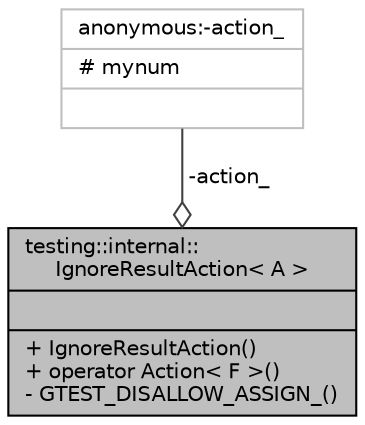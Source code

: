 digraph "testing::internal::IgnoreResultAction&lt; A &gt;"
{
  edge [fontname="Helvetica",fontsize="10",labelfontname="Helvetica",labelfontsize="10"];
  node [fontname="Helvetica",fontsize="10",shape=record];
  Node1 [label="{testing::internal::\lIgnoreResultAction\< A \>\n||+ IgnoreResultAction()\l+ operator Action\< F \>()\l- GTEST_DISALLOW_ASSIGN_()\l}",height=0.2,width=0.4,color="black", fillcolor="grey75", style="filled", fontcolor="black"];
  Node2 -> Node1 [color="grey25",fontsize="10",style="solid",label=" -action_" ,arrowhead="odiamond",fontname="Helvetica"];
  Node2 [label="{anonymous:-action_\n|# mynum\l|}",height=0.2,width=0.4,color="grey75", fillcolor="white", style="filled"];
}
